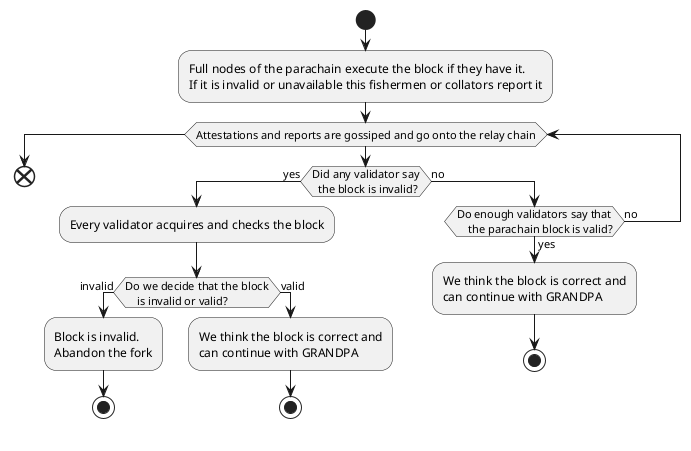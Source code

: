 @startuml
start

:Full nodes of the parachain execute the block if they have it.
If it is invalid or unavailable this fishermen or collators report it;

while (Attestations and reports are gossiped and go onto the relay chain)
  if (Did any validator say
  the block is invalid?) then (yes)
    :Every validator acquires and checks the block;
    if (Do we decide that the block
    is invalid or valid?) then (invalid)
      :Block is invalid.
      Abandon the fork;
      stop
    else (valid)
      :We think the block is correct and
      can continue with GRANDPA;
      stop
    endif
  else (no)
    if (Do enough validators say that
    the parachain block is valid?) then (yes)
      :We think the block is correct and
      can continue with GRANDPA;
      stop
    else (no)
    endif
  endif
endwhile

end
@enduml
